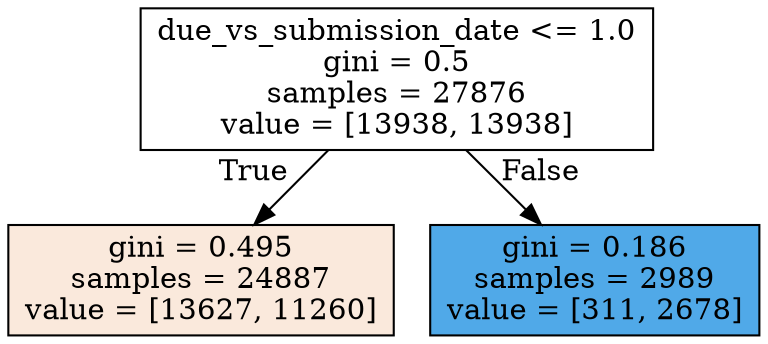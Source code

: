 digraph Tree {
node [shape=box, style="filled", color="black"] ;
0 [label="due_vs_submission_date <= 1.0\ngini = 0.5\nsamples = 27876\nvalue = [13938, 13938]", fillcolor="#e5813900"] ;
1 [label="gini = 0.495\nsamples = 24887\nvalue = [13627, 11260]", fillcolor="#e581392c"] ;
0 -> 1 [labeldistance=2.5, labelangle=45, headlabel="True"] ;
2 [label="gini = 0.186\nsamples = 2989\nvalue = [311, 2678]", fillcolor="#399de5e1"] ;
0 -> 2 [labeldistance=2.5, labelangle=-45, headlabel="False"] ;
}
